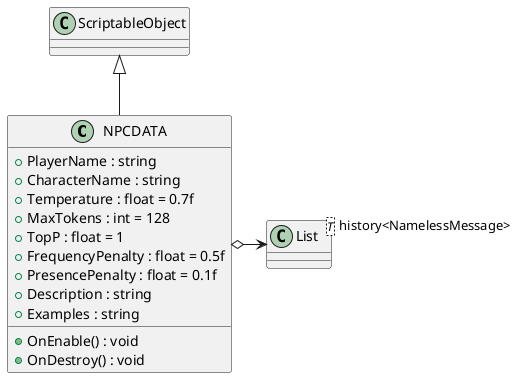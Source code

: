 @startuml
class NPCDATA {
    + PlayerName : string
    + CharacterName : string
    + Temperature : float = 0.7f
    + MaxTokens : int = 128
    + TopP : float = 1
    + FrequencyPenalty : float = 0.5f
    + PresencePenalty : float = 0.1f
    + Description : string
    + Examples : string
    + OnEnable() : void
    + OnDestroy() : void
}
class "List"<T> {
}
ScriptableObject <|-- NPCDATA
NPCDATA o-> "history<NamelessMessage>" "List"
@enduml
